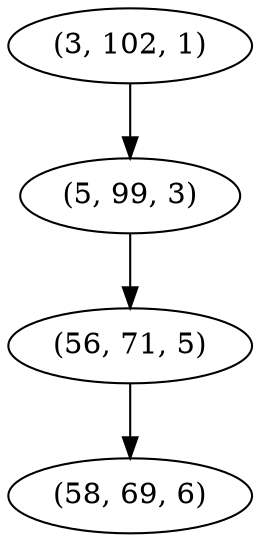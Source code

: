 digraph tree {
    "(3, 102, 1)";
    "(5, 99, 3)";
    "(56, 71, 5)";
    "(58, 69, 6)";
    "(3, 102, 1)" -> "(5, 99, 3)";
    "(5, 99, 3)" -> "(56, 71, 5)";
    "(56, 71, 5)" -> "(58, 69, 6)";
}
